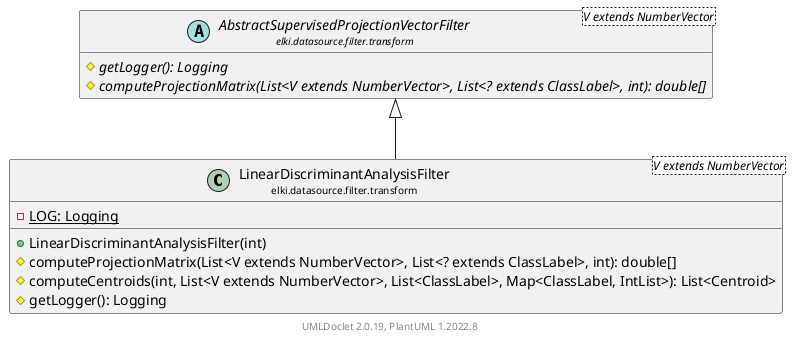 @startuml
    remove .*\.(Instance|Par|Parameterizer|Factory)$
    set namespaceSeparator none
    hide empty fields
    hide empty methods

    class "<size:14>LinearDiscriminantAnalysisFilter\n<size:10>elki.datasource.filter.transform" as elki.datasource.filter.transform.LinearDiscriminantAnalysisFilter<V extends NumberVector> [[LinearDiscriminantAnalysisFilter.html]] {
        {static} -LOG: Logging
        +LinearDiscriminantAnalysisFilter(int)
        #computeProjectionMatrix(List<V extends NumberVector>, List<? extends ClassLabel>, int): double[]
        #computeCentroids(int, List<V extends NumberVector>, List<ClassLabel>, Map<ClassLabel, IntList>): List<Centroid>
        #getLogger(): Logging
    }

    abstract class "<size:14>AbstractSupervisedProjectionVectorFilter\n<size:10>elki.datasource.filter.transform" as elki.datasource.filter.transform.AbstractSupervisedProjectionVectorFilter<V extends NumberVector> [[AbstractSupervisedProjectionVectorFilter.html]] {
        {abstract} #getLogger(): Logging
        {abstract} #computeProjectionMatrix(List<V extends NumberVector>, List<? extends ClassLabel>, int): double[]
    }
    class "<size:14>LinearDiscriminantAnalysisFilter.Par\n<size:10>elki.datasource.filter.transform" as elki.datasource.filter.transform.LinearDiscriminantAnalysisFilter.Par<V extends NumberVector> [[LinearDiscriminantAnalysisFilter.Par.html]]

    elki.datasource.filter.transform.AbstractSupervisedProjectionVectorFilter <|-- elki.datasource.filter.transform.LinearDiscriminantAnalysisFilter
    elki.datasource.filter.transform.LinearDiscriminantAnalysisFilter +-- elki.datasource.filter.transform.LinearDiscriminantAnalysisFilter.Par

    center footer UMLDoclet 2.0.19, PlantUML 1.2022.8
@enduml

